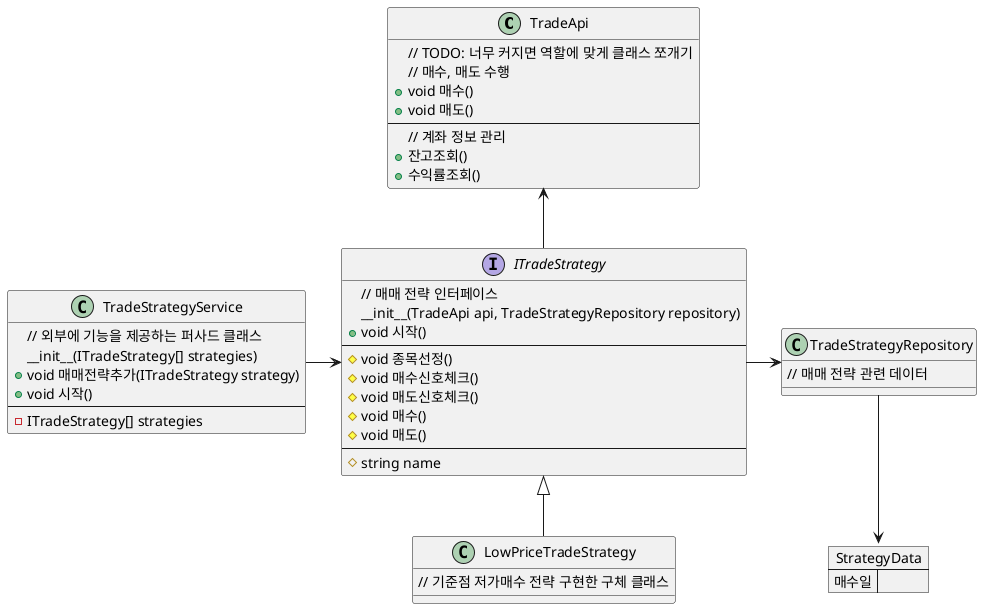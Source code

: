 @startuml class_diagram

class TradeApi {
    // TODO: 너무 커지면 역할에 맞게 클래스 쪼개기
    // 매수, 매도 수행
    +void 매수()
    +void 매도()
    ---
    // 계좌 정보 관리
    +잔고조회()
    +수익률조회()
}

interface ITradeStrategy {
    // 매매 전략 인터페이스
    __init__(TradeApi api, TradeStrategyRepository repository)
    +void 시작()
    ---
    #void 종목선정()
    #void 매수신호체크()
    #void 매도신호체크()
    #void 매수()
    #void 매도()
    ---
    #string name
}

class LowPriceTradeStrategy {
    // 기준점 저가매수 전략 구현한 구체 클래스
}

class TradeStrategyService {
    // 외부에 기능을 제공하는 퍼사드 클래스
    __init__(ITradeStrategy[] strategies)
    +void 매매전략추가(ITradeStrategy strategy)
    +void 시작()
    ---
    -ITradeStrategy[] strategies
}

class TradeStrategyRepository {
    // 매매 전략 관련 데이터
}

JSON StrategyData {
    "매수일": ""
}

LowPriceTradeStrategy -up-|> ITradeStrategy
ITradeStrategy -up-> TradeApi
ITradeStrategy -> TradeStrategyRepository
TradeStrategyRepository -down-> StrategyData
TradeStrategyService -> ITradeStrategy

@enduml